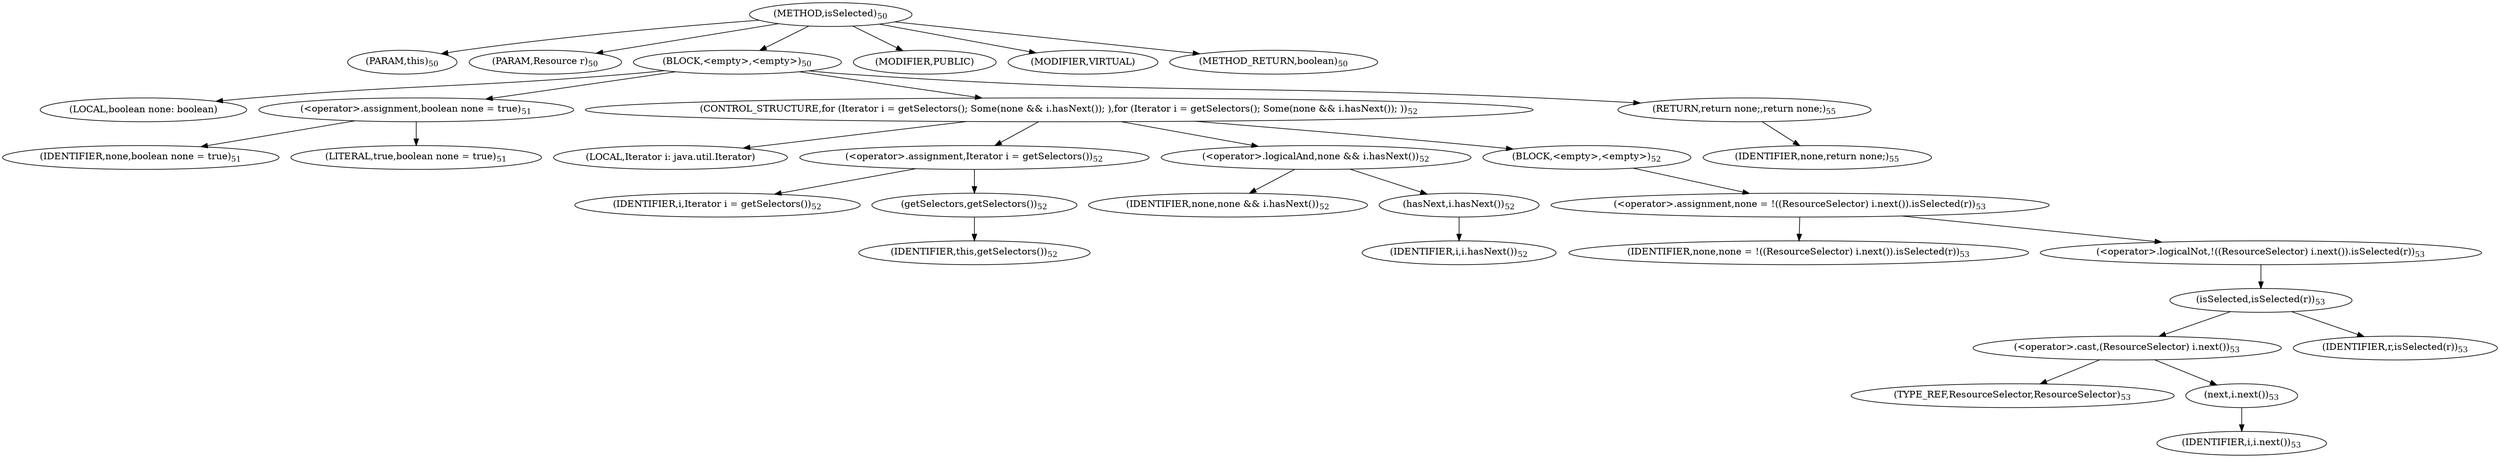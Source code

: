 digraph "isSelected" {  
"24" [label = <(METHOD,isSelected)<SUB>50</SUB>> ]
"6" [label = <(PARAM,this)<SUB>50</SUB>> ]
"25" [label = <(PARAM,Resource r)<SUB>50</SUB>> ]
"26" [label = <(BLOCK,&lt;empty&gt;,&lt;empty&gt;)<SUB>50</SUB>> ]
"27" [label = <(LOCAL,boolean none: boolean)> ]
"28" [label = <(&lt;operator&gt;.assignment,boolean none = true)<SUB>51</SUB>> ]
"29" [label = <(IDENTIFIER,none,boolean none = true)<SUB>51</SUB>> ]
"30" [label = <(LITERAL,true,boolean none = true)<SUB>51</SUB>> ]
"31" [label = <(CONTROL_STRUCTURE,for (Iterator i = getSelectors(); Some(none &amp;&amp; i.hasNext()); ),for (Iterator i = getSelectors(); Some(none &amp;&amp; i.hasNext()); ))<SUB>52</SUB>> ]
"32" [label = <(LOCAL,Iterator i: java.util.Iterator)> ]
"33" [label = <(&lt;operator&gt;.assignment,Iterator i = getSelectors())<SUB>52</SUB>> ]
"34" [label = <(IDENTIFIER,i,Iterator i = getSelectors())<SUB>52</SUB>> ]
"35" [label = <(getSelectors,getSelectors())<SUB>52</SUB>> ]
"5" [label = <(IDENTIFIER,this,getSelectors())<SUB>52</SUB>> ]
"36" [label = <(&lt;operator&gt;.logicalAnd,none &amp;&amp; i.hasNext())<SUB>52</SUB>> ]
"37" [label = <(IDENTIFIER,none,none &amp;&amp; i.hasNext())<SUB>52</SUB>> ]
"38" [label = <(hasNext,i.hasNext())<SUB>52</SUB>> ]
"39" [label = <(IDENTIFIER,i,i.hasNext())<SUB>52</SUB>> ]
"40" [label = <(BLOCK,&lt;empty&gt;,&lt;empty&gt;)<SUB>52</SUB>> ]
"41" [label = <(&lt;operator&gt;.assignment,none = !((ResourceSelector) i.next()).isSelected(r))<SUB>53</SUB>> ]
"42" [label = <(IDENTIFIER,none,none = !((ResourceSelector) i.next()).isSelected(r))<SUB>53</SUB>> ]
"43" [label = <(&lt;operator&gt;.logicalNot,!((ResourceSelector) i.next()).isSelected(r))<SUB>53</SUB>> ]
"44" [label = <(isSelected,isSelected(r))<SUB>53</SUB>> ]
"45" [label = <(&lt;operator&gt;.cast,(ResourceSelector) i.next())<SUB>53</SUB>> ]
"46" [label = <(TYPE_REF,ResourceSelector,ResourceSelector)<SUB>53</SUB>> ]
"47" [label = <(next,i.next())<SUB>53</SUB>> ]
"48" [label = <(IDENTIFIER,i,i.next())<SUB>53</SUB>> ]
"49" [label = <(IDENTIFIER,r,isSelected(r))<SUB>53</SUB>> ]
"50" [label = <(RETURN,return none;,return none;)<SUB>55</SUB>> ]
"51" [label = <(IDENTIFIER,none,return none;)<SUB>55</SUB>> ]
"52" [label = <(MODIFIER,PUBLIC)> ]
"53" [label = <(MODIFIER,VIRTUAL)> ]
"54" [label = <(METHOD_RETURN,boolean)<SUB>50</SUB>> ]
  "24" -> "6" 
  "24" -> "25" 
  "24" -> "26" 
  "24" -> "52" 
  "24" -> "53" 
  "24" -> "54" 
  "26" -> "27" 
  "26" -> "28" 
  "26" -> "31" 
  "26" -> "50" 
  "28" -> "29" 
  "28" -> "30" 
  "31" -> "32" 
  "31" -> "33" 
  "31" -> "36" 
  "31" -> "40" 
  "33" -> "34" 
  "33" -> "35" 
  "35" -> "5" 
  "36" -> "37" 
  "36" -> "38" 
  "38" -> "39" 
  "40" -> "41" 
  "41" -> "42" 
  "41" -> "43" 
  "43" -> "44" 
  "44" -> "45" 
  "44" -> "49" 
  "45" -> "46" 
  "45" -> "47" 
  "47" -> "48" 
  "50" -> "51" 
}
